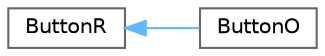 digraph "Graphical Class Hierarchy"
{
 // LATEX_PDF_SIZE
  bgcolor="transparent";
  edge [fontname=Helvetica,fontsize=10,labelfontname=Helvetica,labelfontsize=10];
  node [fontname=Helvetica,fontsize=10,shape=box,height=0.2,width=0.4];
  rankdir="LR";
  Node0 [id="Node000000",label="ButtonR",height=0.2,width=0.4,color="grey40", fillcolor="white", style="filled",URL="$class_button_r.html",tooltip=" "];
  Node0 -> Node1 [id="edge122_Node000000_Node000001",dir="back",color="steelblue1",style="solid",tooltip=" "];
  Node1 [id="Node000001",label="ButtonO",height=0.2,width=0.4,color="grey40", fillcolor="white", style="filled",URL="$class_button_o.html",tooltip=" "];
}
